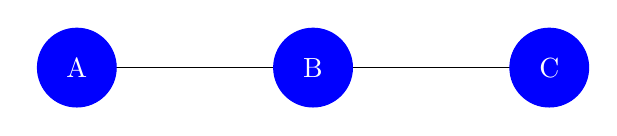 ﻿\def\a{.5}
\begin{tikzpicture}
\draw (0,0) -- (6,0);
\draw[blue,fill] (0,0) circle [radius=\a];
\node[color=white] at (0,0) {A};
\draw[blue,fill] (3,0) circle [radius=\a];
\node[color=white] at (3,0) {B};
\draw[blue,fill] (6,0) circle [radius=\a];
\node[color=white] at (6,0) {C};
\end{tikzpicture}